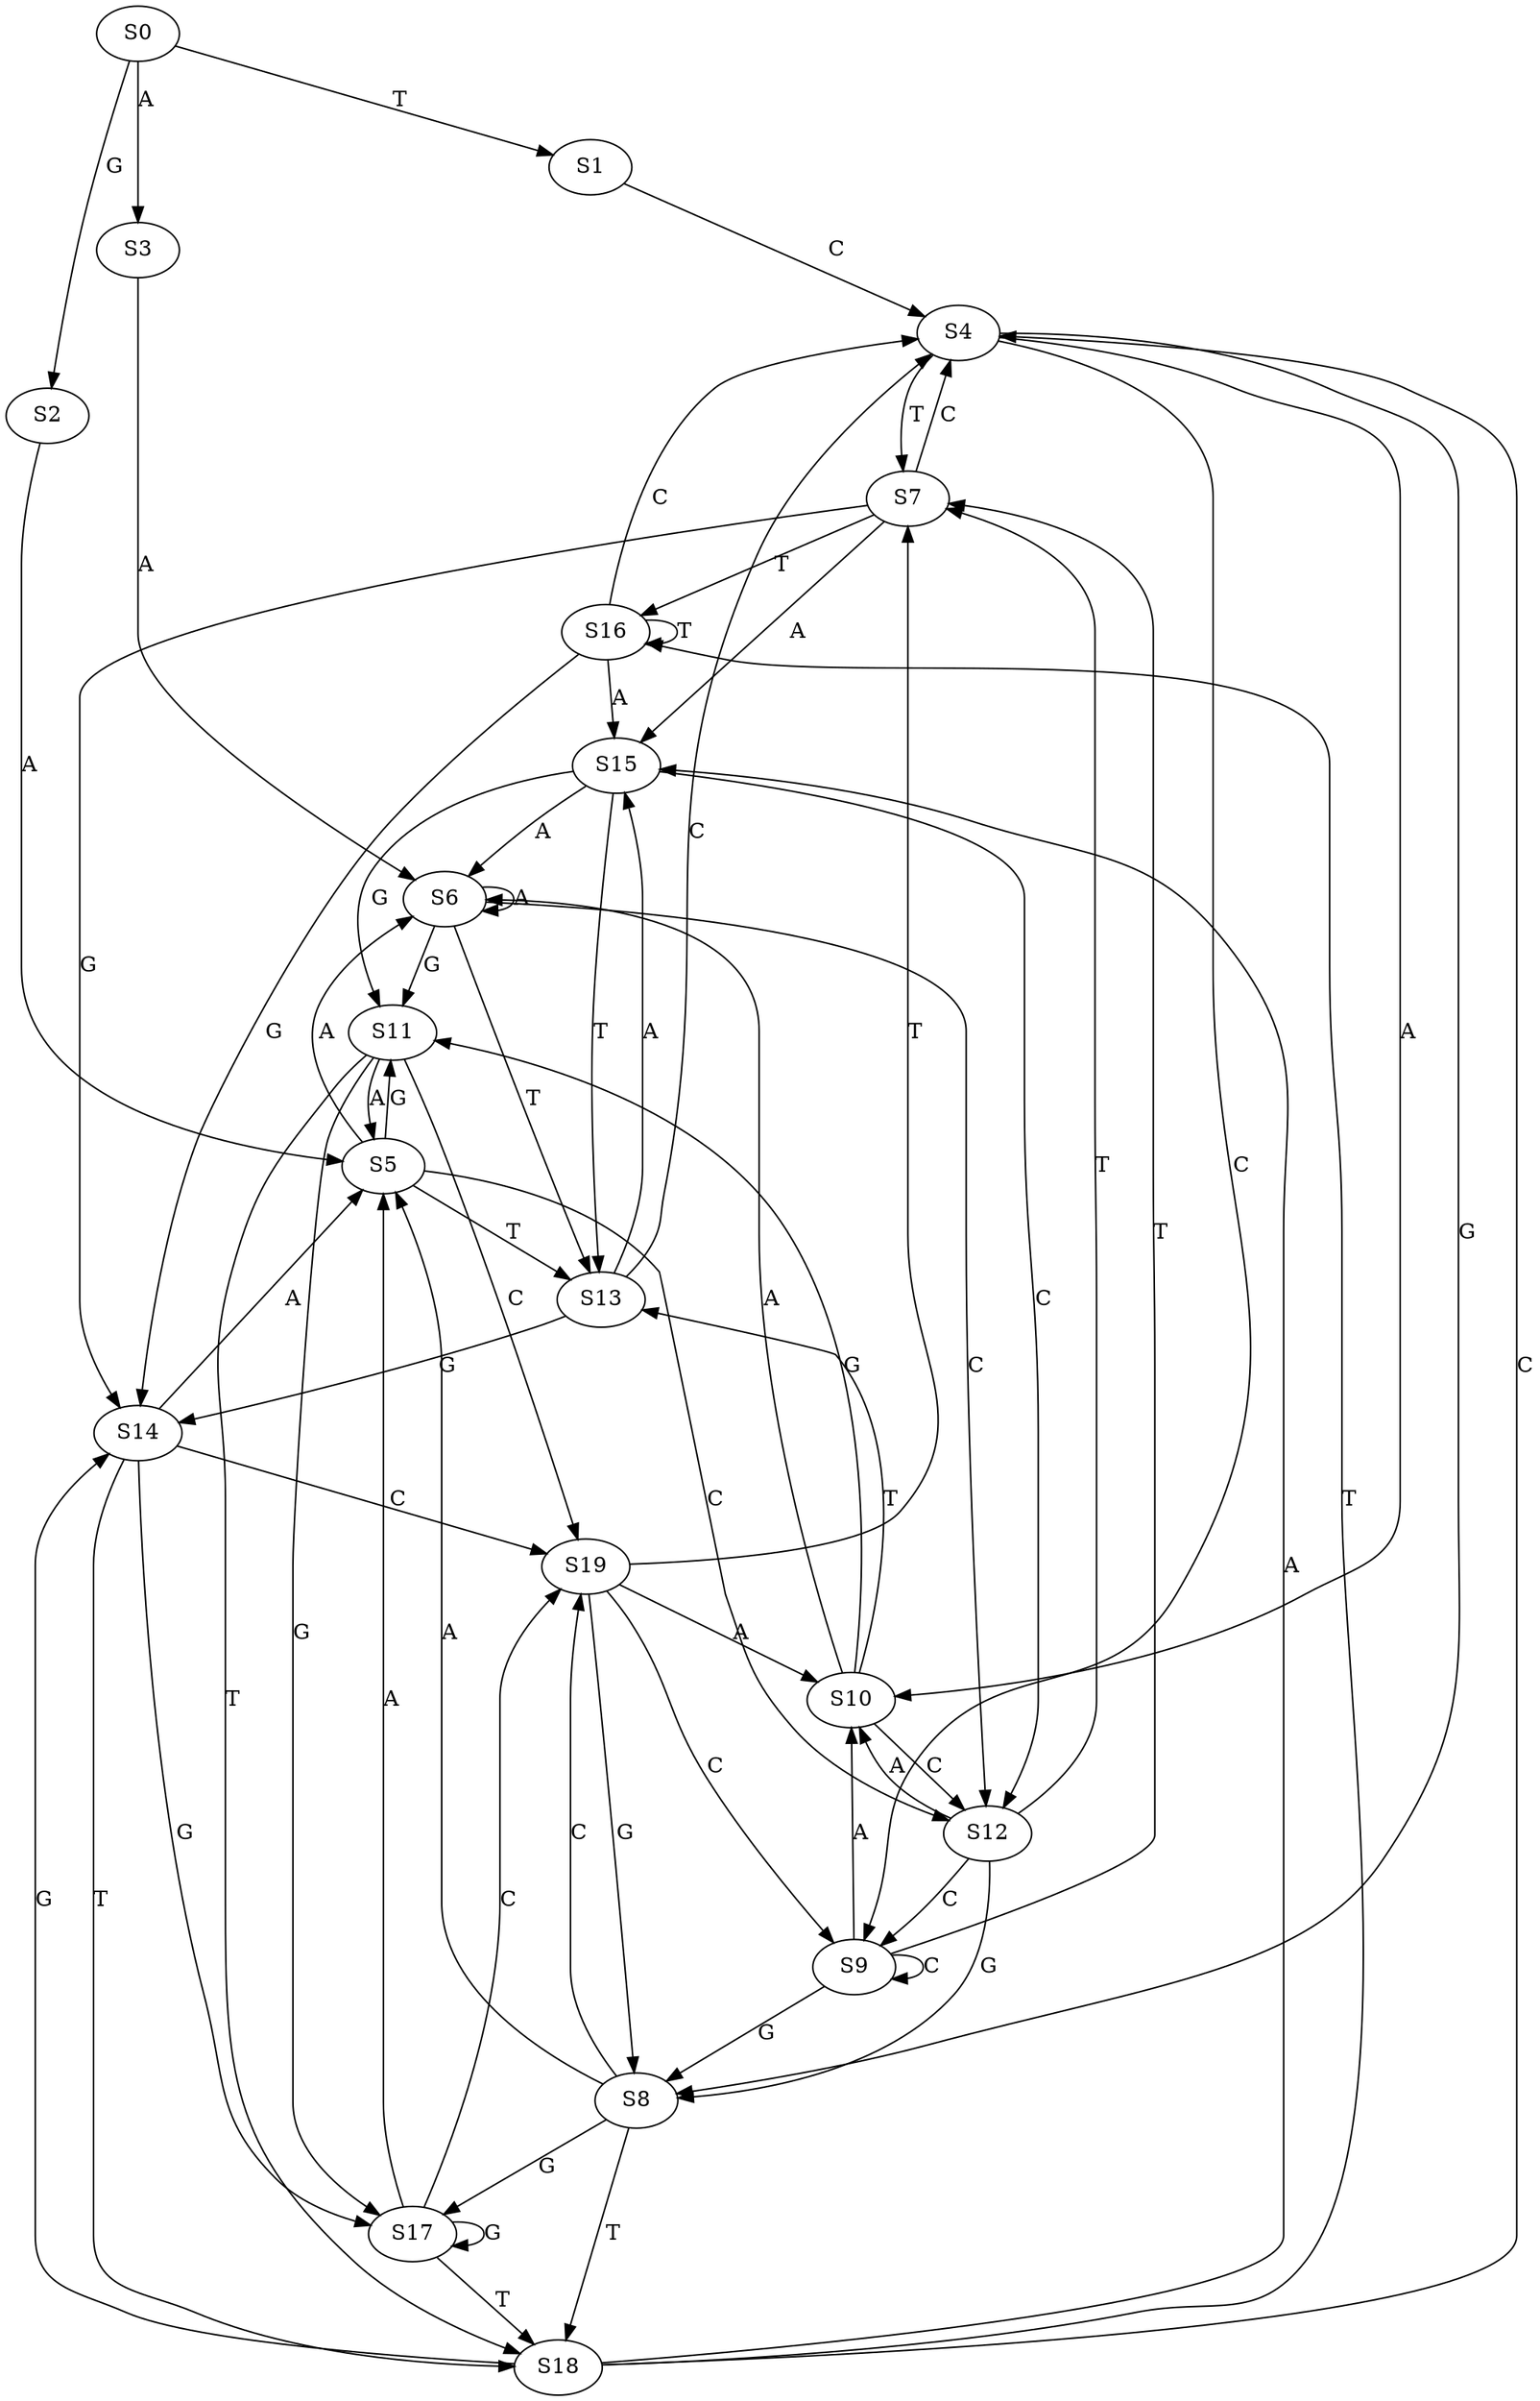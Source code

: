 strict digraph  {
	S0 -> S1 [ label = T ];
	S0 -> S2 [ label = G ];
	S0 -> S3 [ label = A ];
	S1 -> S4 [ label = C ];
	S2 -> S5 [ label = A ];
	S3 -> S6 [ label = A ];
	S4 -> S7 [ label = T ];
	S4 -> S8 [ label = G ];
	S4 -> S9 [ label = C ];
	S4 -> S10 [ label = A ];
	S5 -> S11 [ label = G ];
	S5 -> S6 [ label = A ];
	S5 -> S12 [ label = C ];
	S5 -> S13 [ label = T ];
	S6 -> S13 [ label = T ];
	S6 -> S12 [ label = C ];
	S6 -> S11 [ label = G ];
	S6 -> S6 [ label = A ];
	S7 -> S14 [ label = G ];
	S7 -> S4 [ label = C ];
	S7 -> S15 [ label = A ];
	S7 -> S16 [ label = T ];
	S8 -> S17 [ label = G ];
	S8 -> S18 [ label = T ];
	S8 -> S5 [ label = A ];
	S8 -> S19 [ label = C ];
	S9 -> S8 [ label = G ];
	S9 -> S9 [ label = C ];
	S9 -> S10 [ label = A ];
	S9 -> S7 [ label = T ];
	S10 -> S11 [ label = G ];
	S10 -> S13 [ label = T ];
	S10 -> S12 [ label = C ];
	S10 -> S6 [ label = A ];
	S11 -> S18 [ label = T ];
	S11 -> S17 [ label = G ];
	S11 -> S5 [ label = A ];
	S11 -> S19 [ label = C ];
	S12 -> S10 [ label = A ];
	S12 -> S7 [ label = T ];
	S12 -> S9 [ label = C ];
	S12 -> S8 [ label = G ];
	S13 -> S15 [ label = A ];
	S13 -> S4 [ label = C ];
	S13 -> S14 [ label = G ];
	S14 -> S5 [ label = A ];
	S14 -> S18 [ label = T ];
	S14 -> S19 [ label = C ];
	S14 -> S17 [ label = G ];
	S15 -> S11 [ label = G ];
	S15 -> S13 [ label = T ];
	S15 -> S6 [ label = A ];
	S15 -> S12 [ label = C ];
	S16 -> S4 [ label = C ];
	S16 -> S15 [ label = A ];
	S16 -> S14 [ label = G ];
	S16 -> S16 [ label = T ];
	S17 -> S5 [ label = A ];
	S17 -> S18 [ label = T ];
	S17 -> S17 [ label = G ];
	S17 -> S19 [ label = C ];
	S18 -> S15 [ label = A ];
	S18 -> S4 [ label = C ];
	S18 -> S14 [ label = G ];
	S18 -> S16 [ label = T ];
	S19 -> S9 [ label = C ];
	S19 -> S7 [ label = T ];
	S19 -> S8 [ label = G ];
	S19 -> S10 [ label = A ];
}
